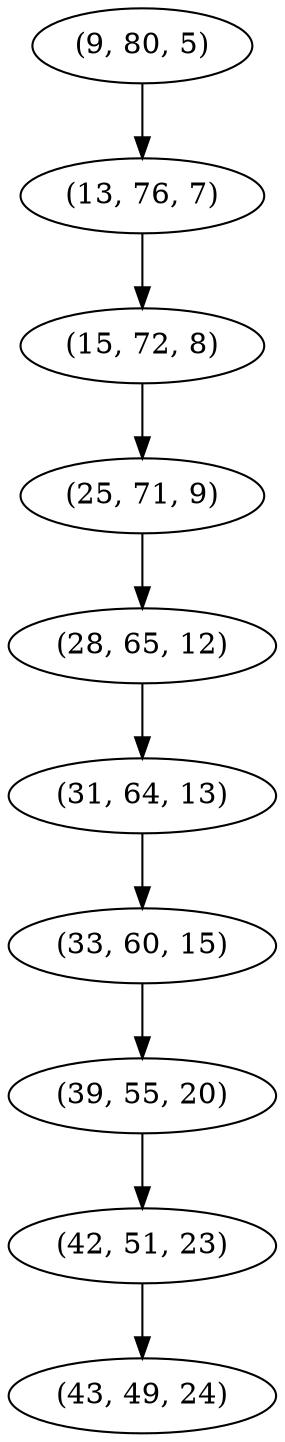 digraph tree {
    "(9, 80, 5)";
    "(13, 76, 7)";
    "(15, 72, 8)";
    "(25, 71, 9)";
    "(28, 65, 12)";
    "(31, 64, 13)";
    "(33, 60, 15)";
    "(39, 55, 20)";
    "(42, 51, 23)";
    "(43, 49, 24)";
    "(9, 80, 5)" -> "(13, 76, 7)";
    "(13, 76, 7)" -> "(15, 72, 8)";
    "(15, 72, 8)" -> "(25, 71, 9)";
    "(25, 71, 9)" -> "(28, 65, 12)";
    "(28, 65, 12)" -> "(31, 64, 13)";
    "(31, 64, 13)" -> "(33, 60, 15)";
    "(33, 60, 15)" -> "(39, 55, 20)";
    "(39, 55, 20)" -> "(42, 51, 23)";
    "(42, 51, 23)" -> "(43, 49, 24)";
}
